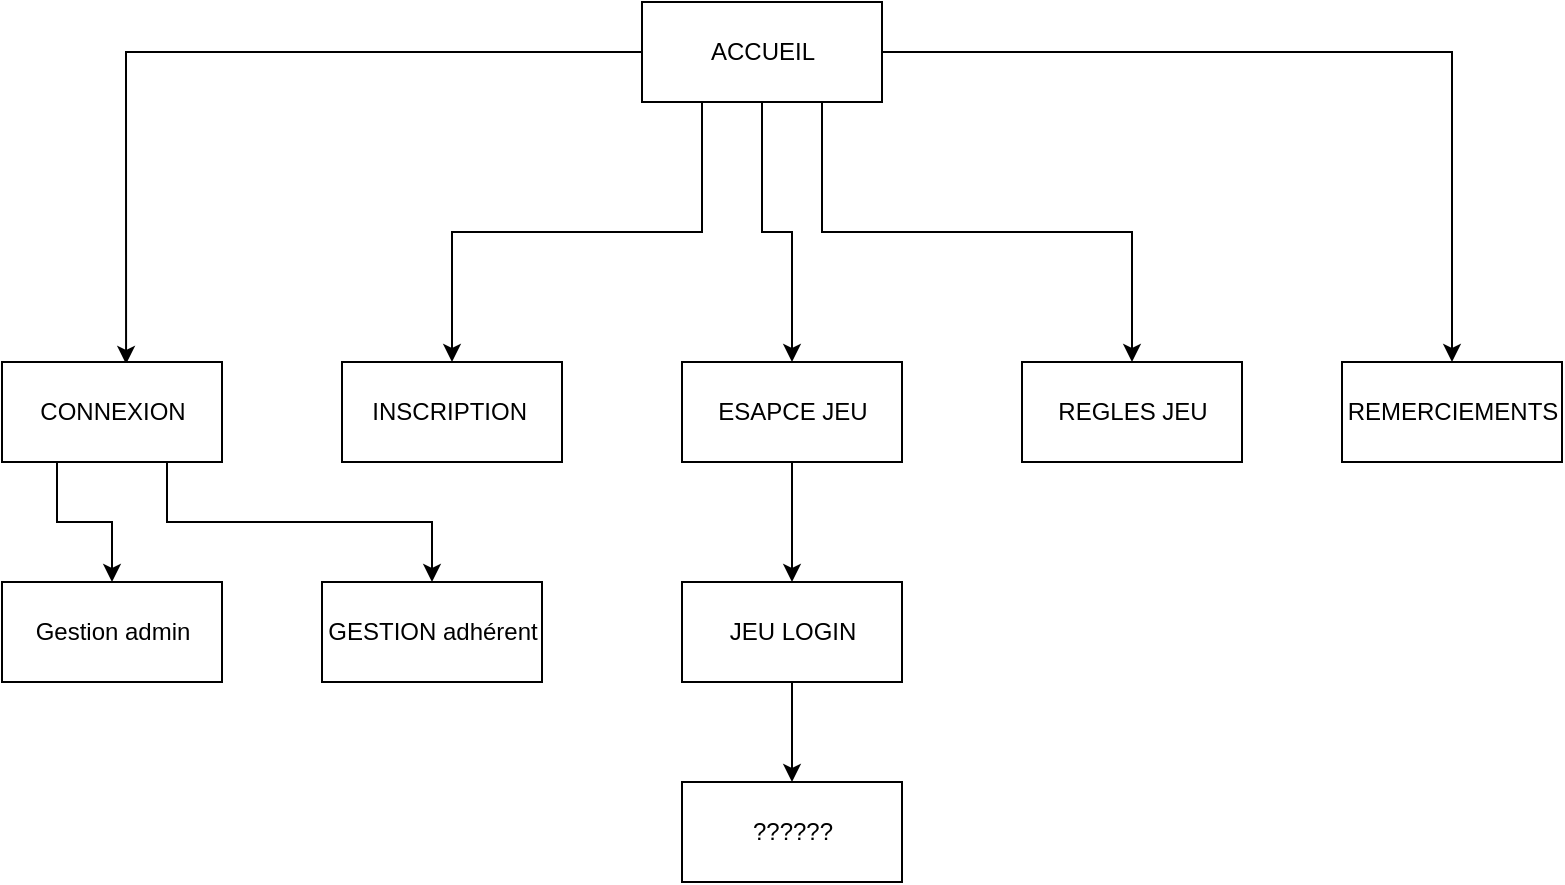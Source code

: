 <mxfile version="12.1.0" type="device" pages="1"><diagram id="ukDXmQfctbZmATyVJn5e" name="Page-1"><mxGraphModel dx="1072" dy="792" grid="1" gridSize="10" guides="1" tooltips="1" connect="1" arrows="1" fold="1" page="1" pageScale="1" pageWidth="827" pageHeight="1169" math="0" shadow="0"><root><mxCell id="0"/><mxCell id="1" parent="0"/><mxCell id="ySX-HCcf9-B6MB0GP_UC-21" style="edgeStyle=orthogonalEdgeStyle;rounded=0;orthogonalLoop=1;jettySize=auto;html=1;exitX=0;exitY=0.5;exitDx=0;exitDy=0;entryX=0.564;entryY=0.02;entryDx=0;entryDy=0;entryPerimeter=0;" edge="1" parent="1" source="ySX-HCcf9-B6MB0GP_UC-15" target="ySX-HCcf9-B6MB0GP_UC-16"><mxGeometry relative="1" as="geometry"/></mxCell><mxCell id="ySX-HCcf9-B6MB0GP_UC-25" style="edgeStyle=orthogonalEdgeStyle;rounded=0;orthogonalLoop=1;jettySize=auto;html=1;exitX=0.75;exitY=1;exitDx=0;exitDy=0;entryX=0.5;entryY=0;entryDx=0;entryDy=0;" edge="1" parent="1" source="ySX-HCcf9-B6MB0GP_UC-15" target="ySX-HCcf9-B6MB0GP_UC-19"><mxGeometry relative="1" as="geometry"/></mxCell><mxCell id="ySX-HCcf9-B6MB0GP_UC-26" style="edgeStyle=orthogonalEdgeStyle;rounded=0;orthogonalLoop=1;jettySize=auto;html=1;exitX=1;exitY=0.5;exitDx=0;exitDy=0;" edge="1" parent="1" source="ySX-HCcf9-B6MB0GP_UC-15" target="ySX-HCcf9-B6MB0GP_UC-24"><mxGeometry relative="1" as="geometry"/></mxCell><mxCell id="ySX-HCcf9-B6MB0GP_UC-35" style="edgeStyle=orthogonalEdgeStyle;rounded=0;orthogonalLoop=1;jettySize=auto;html=1;exitX=0.25;exitY=1;exitDx=0;exitDy=0;entryX=0.5;entryY=0;entryDx=0;entryDy=0;" edge="1" parent="1" source="ySX-HCcf9-B6MB0GP_UC-15" target="ySX-HCcf9-B6MB0GP_UC-17"><mxGeometry relative="1" as="geometry"/></mxCell><mxCell id="ySX-HCcf9-B6MB0GP_UC-36" style="edgeStyle=orthogonalEdgeStyle;rounded=0;orthogonalLoop=1;jettySize=auto;html=1;exitX=0.5;exitY=1;exitDx=0;exitDy=0;entryX=0.5;entryY=0;entryDx=0;entryDy=0;" edge="1" parent="1" source="ySX-HCcf9-B6MB0GP_UC-15" target="ySX-HCcf9-B6MB0GP_UC-18"><mxGeometry relative="1" as="geometry"/></mxCell><mxCell id="ySX-HCcf9-B6MB0GP_UC-15" value="ACCUEIL" style="html=1;" vertex="1" parent="1"><mxGeometry x="360" y="10" width="120" height="50" as="geometry"/></mxCell><mxCell id="ySX-HCcf9-B6MB0GP_UC-33" style="edgeStyle=orthogonalEdgeStyle;rounded=0;orthogonalLoop=1;jettySize=auto;html=1;exitX=0.25;exitY=1;exitDx=0;exitDy=0;entryX=0.5;entryY=0;entryDx=0;entryDy=0;" edge="1" parent="1" source="ySX-HCcf9-B6MB0GP_UC-16" target="ySX-HCcf9-B6MB0GP_UC-31"><mxGeometry relative="1" as="geometry"/></mxCell><mxCell id="ySX-HCcf9-B6MB0GP_UC-34" style="edgeStyle=orthogonalEdgeStyle;rounded=0;orthogonalLoop=1;jettySize=auto;html=1;exitX=0.75;exitY=1;exitDx=0;exitDy=0;entryX=0.5;entryY=0;entryDx=0;entryDy=0;" edge="1" parent="1" source="ySX-HCcf9-B6MB0GP_UC-16" target="ySX-HCcf9-B6MB0GP_UC-32"><mxGeometry relative="1" as="geometry"/></mxCell><mxCell id="ySX-HCcf9-B6MB0GP_UC-16" value="CONNEXION" style="html=1;" vertex="1" parent="1"><mxGeometry x="40" y="190" width="110" height="50" as="geometry"/></mxCell><mxCell id="ySX-HCcf9-B6MB0GP_UC-17" value="INSCRIPTION&amp;nbsp;" style="html=1;" vertex="1" parent="1"><mxGeometry x="210" y="190" width="110" height="50" as="geometry"/></mxCell><mxCell id="ySX-HCcf9-B6MB0GP_UC-28" value="" style="edgeStyle=orthogonalEdgeStyle;rounded=0;orthogonalLoop=1;jettySize=auto;html=1;" edge="1" parent="1" source="ySX-HCcf9-B6MB0GP_UC-18" target="ySX-HCcf9-B6MB0GP_UC-27"><mxGeometry relative="1" as="geometry"/></mxCell><mxCell id="ySX-HCcf9-B6MB0GP_UC-18" value="ESAPCE JEU" style="html=1;" vertex="1" parent="1"><mxGeometry x="380" y="190" width="110" height="50" as="geometry"/></mxCell><mxCell id="ySX-HCcf9-B6MB0GP_UC-19" value="REGLES JEU" style="html=1;" vertex="1" parent="1"><mxGeometry x="550" y="190" width="110" height="50" as="geometry"/></mxCell><mxCell id="ySX-HCcf9-B6MB0GP_UC-24" value="REMERCIEMENTS" style="html=1;" vertex="1" parent="1"><mxGeometry x="710" y="190" width="110" height="50" as="geometry"/></mxCell><mxCell id="ySX-HCcf9-B6MB0GP_UC-30" value="" style="edgeStyle=orthogonalEdgeStyle;rounded=0;orthogonalLoop=1;jettySize=auto;html=1;" edge="1" parent="1" source="ySX-HCcf9-B6MB0GP_UC-27" target="ySX-HCcf9-B6MB0GP_UC-29"><mxGeometry relative="1" as="geometry"/></mxCell><mxCell id="ySX-HCcf9-B6MB0GP_UC-27" value="JEU LOGIN" style="html=1;" vertex="1" parent="1"><mxGeometry x="380" y="300" width="110" height="50" as="geometry"/></mxCell><mxCell id="ySX-HCcf9-B6MB0GP_UC-29" value="??????" style="html=1;" vertex="1" parent="1"><mxGeometry x="380" y="400" width="110" height="50" as="geometry"/></mxCell><mxCell id="ySX-HCcf9-B6MB0GP_UC-31" value="Gestion admin" style="html=1;" vertex="1" parent="1"><mxGeometry x="40" y="300" width="110" height="50" as="geometry"/></mxCell><mxCell id="ySX-HCcf9-B6MB0GP_UC-32" value="GESTION adhérent" style="html=1;" vertex="1" parent="1"><mxGeometry x="200" y="300" width="110" height="50" as="geometry"/></mxCell></root></mxGraphModel></diagram></mxfile>